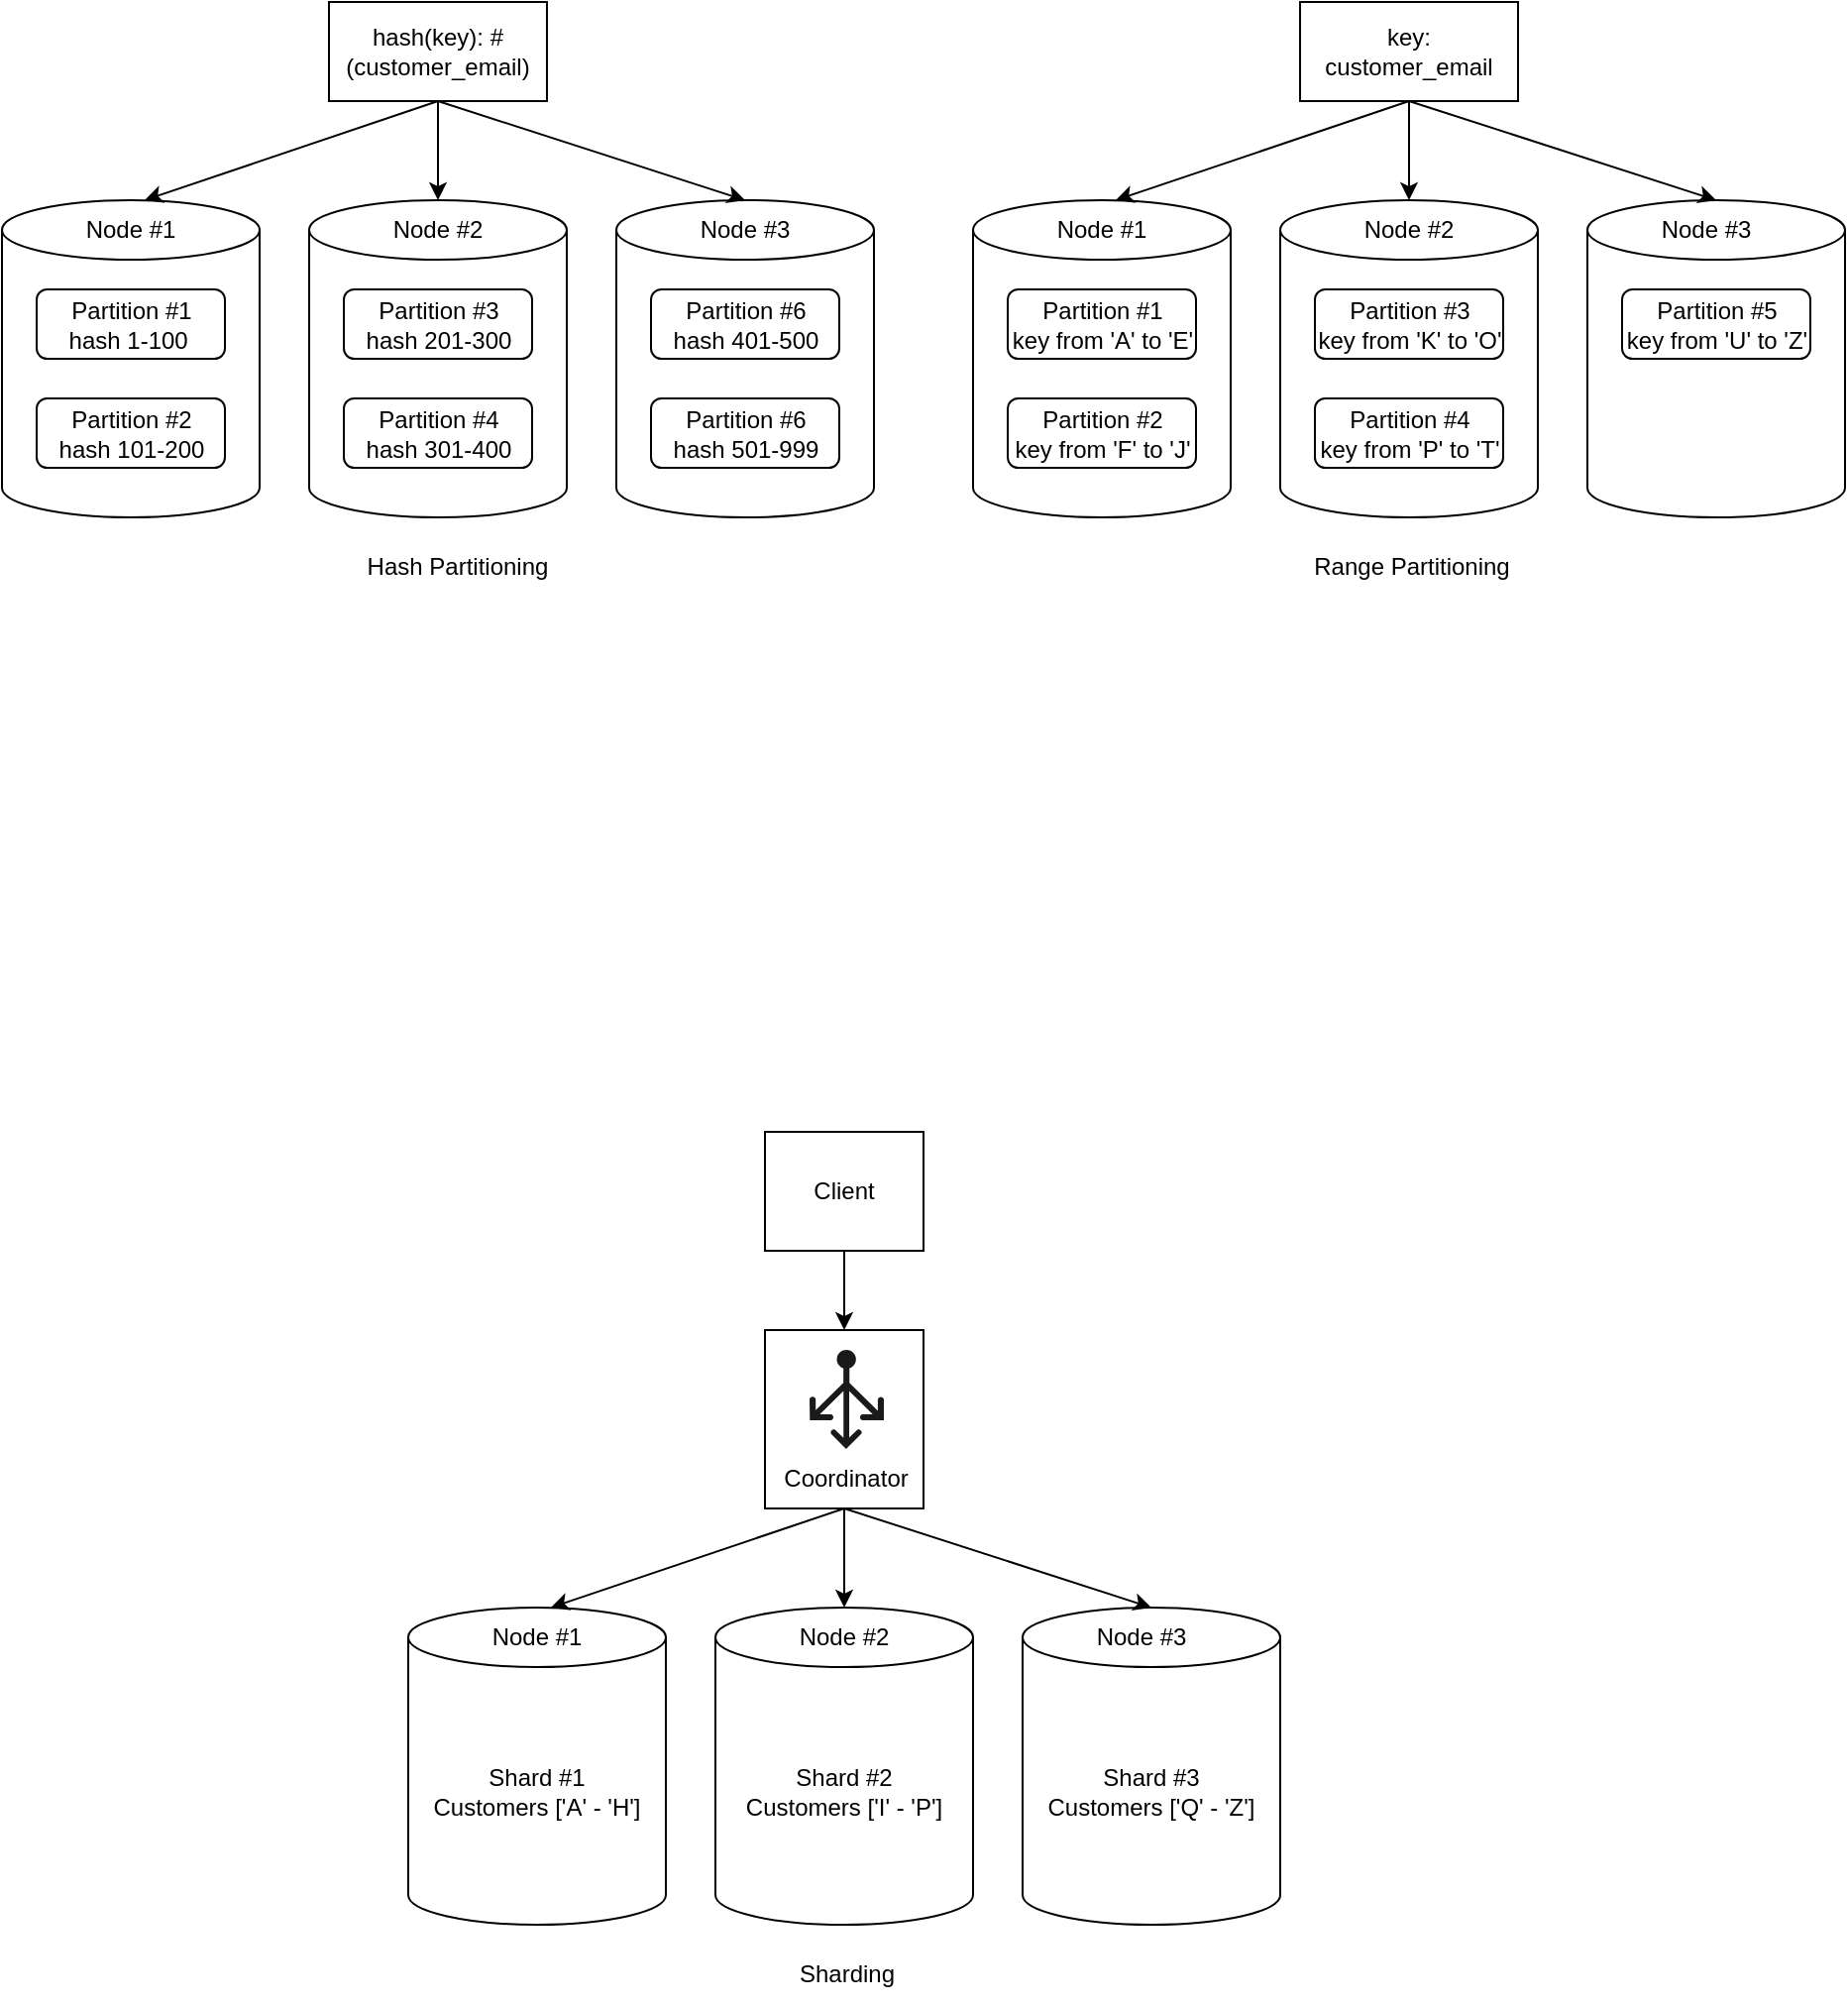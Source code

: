 <mxfile version="21.3.0" type="github">
  <diagram name="Page-1" id="3T8mIMUyTgIuzdXL4rhK">
    <mxGraphModel dx="1804" dy="445" grid="1" gridSize="10" guides="1" tooltips="1" connect="1" arrows="1" fold="1" page="1" pageScale="1" pageWidth="850" pageHeight="1100" math="0" shadow="0">
      <root>
        <mxCell id="0" />
        <mxCell id="1" parent="0" />
        <mxCell id="04vwQ_vdk3KXBg4iKfQk-81" value="" style="rounded=0;whiteSpace=wrap;html=1;" parent="1" vertex="1">
          <mxGeometry x="-75" y="1250" width="80" height="90" as="geometry" />
        </mxCell>
        <mxCell id="04vwQ_vdk3KXBg4iKfQk-1" value="" style="shape=cylinder3;whiteSpace=wrap;html=1;boundedLbl=1;backgroundOutline=1;size=15;" parent="1" vertex="1">
          <mxGeometry x="30" y="680" width="130" height="160" as="geometry" />
        </mxCell>
        <mxCell id="04vwQ_vdk3KXBg4iKfQk-4" value="Partition #1&lt;br&gt;key from &#39;A&#39; to &#39;E&#39;" style="rounded=1;whiteSpace=wrap;html=1;" parent="1" vertex="1">
          <mxGeometry x="47.5" y="725" width="95" height="35" as="geometry" />
        </mxCell>
        <mxCell id="04vwQ_vdk3KXBg4iKfQk-9" value="key: customer_email" style="rounded=0;whiteSpace=wrap;html=1;" parent="1" vertex="1">
          <mxGeometry x="195" y="580" width="110" height="50" as="geometry" />
        </mxCell>
        <mxCell id="04vwQ_vdk3KXBg4iKfQk-10" value="Partition #2&lt;br&gt;key from &#39;F&#39; to &#39;J&#39;" style="rounded=1;whiteSpace=wrap;html=1;" parent="1" vertex="1">
          <mxGeometry x="47.5" y="780" width="95" height="35" as="geometry" />
        </mxCell>
        <mxCell id="04vwQ_vdk3KXBg4iKfQk-11" value="" style="shape=cylinder3;whiteSpace=wrap;html=1;boundedLbl=1;backgroundOutline=1;size=15;" parent="1" vertex="1">
          <mxGeometry x="185" y="680" width="130" height="160" as="geometry" />
        </mxCell>
        <mxCell id="04vwQ_vdk3KXBg4iKfQk-12" value="Partition #3&lt;br&gt;key from &#39;K&#39; to &#39;O&#39;" style="rounded=1;whiteSpace=wrap;html=1;" parent="1" vertex="1">
          <mxGeometry x="202.5" y="725" width="95" height="35" as="geometry" />
        </mxCell>
        <mxCell id="04vwQ_vdk3KXBg4iKfQk-13" value="Partition #4&lt;br&gt;key from &#39;P&#39; to &#39;T&#39;" style="rounded=1;whiteSpace=wrap;html=1;" parent="1" vertex="1">
          <mxGeometry x="202.5" y="780" width="95" height="35" as="geometry" />
        </mxCell>
        <mxCell id="04vwQ_vdk3KXBg4iKfQk-14" value="" style="shape=cylinder3;whiteSpace=wrap;html=1;boundedLbl=1;backgroundOutline=1;size=15;" parent="1" vertex="1">
          <mxGeometry x="340" y="680" width="130" height="160" as="geometry" />
        </mxCell>
        <mxCell id="04vwQ_vdk3KXBg4iKfQk-15" value="Partition #5&lt;br&gt;key from &#39;U&#39; to &#39;Z&#39;" style="rounded=1;whiteSpace=wrap;html=1;" parent="1" vertex="1">
          <mxGeometry x="357.5" y="725" width="95" height="35" as="geometry" />
        </mxCell>
        <mxCell id="04vwQ_vdk3KXBg4iKfQk-17" value="" style="endArrow=classic;html=1;rounded=0;exitX=0.5;exitY=1;exitDx=0;exitDy=0;entryX=0.554;entryY=0;entryDx=0;entryDy=0;entryPerimeter=0;" parent="1" source="04vwQ_vdk3KXBg4iKfQk-9" target="04vwQ_vdk3KXBg4iKfQk-1" edge="1">
          <mxGeometry width="50" height="50" relative="1" as="geometry">
            <mxPoint x="400" y="740" as="sourcePoint" />
            <mxPoint x="450" y="690" as="targetPoint" />
          </mxGeometry>
        </mxCell>
        <mxCell id="04vwQ_vdk3KXBg4iKfQk-18" value="" style="endArrow=classic;html=1;rounded=0;exitX=0.5;exitY=1;exitDx=0;exitDy=0;" parent="1" source="04vwQ_vdk3KXBg4iKfQk-9" target="04vwQ_vdk3KXBg4iKfQk-11" edge="1">
          <mxGeometry width="50" height="50" relative="1" as="geometry">
            <mxPoint x="260" y="640" as="sourcePoint" />
            <mxPoint x="112" y="690" as="targetPoint" />
          </mxGeometry>
        </mxCell>
        <mxCell id="04vwQ_vdk3KXBg4iKfQk-19" value="" style="endArrow=classic;html=1;rounded=0;exitX=0.5;exitY=1;exitDx=0;exitDy=0;entryX=0.5;entryY=0;entryDx=0;entryDy=0;entryPerimeter=0;" parent="1" source="04vwQ_vdk3KXBg4iKfQk-9" target="04vwQ_vdk3KXBg4iKfQk-14" edge="1">
          <mxGeometry width="50" height="50" relative="1" as="geometry">
            <mxPoint x="260" y="640" as="sourcePoint" />
            <mxPoint x="260" y="690" as="targetPoint" />
          </mxGeometry>
        </mxCell>
        <mxCell id="04vwQ_vdk3KXBg4iKfQk-43" value="" style="shape=cylinder3;whiteSpace=wrap;html=1;boundedLbl=1;backgroundOutline=1;size=15;" parent="1" vertex="1">
          <mxGeometry x="-460" y="680" width="130" height="160" as="geometry" />
        </mxCell>
        <mxCell id="04vwQ_vdk3KXBg4iKfQk-44" value="Partition #1&lt;br&gt;hash 1-100&amp;nbsp;" style="rounded=1;whiteSpace=wrap;html=1;" parent="1" vertex="1">
          <mxGeometry x="-442.5" y="725" width="95" height="35" as="geometry" />
        </mxCell>
        <mxCell id="04vwQ_vdk3KXBg4iKfQk-45" value="hash(key): #(customer_email)" style="rounded=0;whiteSpace=wrap;html=1;" parent="1" vertex="1">
          <mxGeometry x="-295" y="580" width="110" height="50" as="geometry" />
        </mxCell>
        <mxCell id="04vwQ_vdk3KXBg4iKfQk-46" value="Partition #2&lt;br&gt;hash 101-200" style="rounded=1;whiteSpace=wrap;html=1;" parent="1" vertex="1">
          <mxGeometry x="-442.5" y="780" width="95" height="35" as="geometry" />
        </mxCell>
        <mxCell id="04vwQ_vdk3KXBg4iKfQk-47" value="" style="shape=cylinder3;whiteSpace=wrap;html=1;boundedLbl=1;backgroundOutline=1;size=15;" parent="1" vertex="1">
          <mxGeometry x="-305" y="680" width="130" height="160" as="geometry" />
        </mxCell>
        <mxCell id="04vwQ_vdk3KXBg4iKfQk-48" value="Partition #3&lt;br&gt;hash 201-300" style="rounded=1;whiteSpace=wrap;html=1;" parent="1" vertex="1">
          <mxGeometry x="-287.5" y="725" width="95" height="35" as="geometry" />
        </mxCell>
        <mxCell id="04vwQ_vdk3KXBg4iKfQk-49" value="Partition #4&lt;br&gt;hash 301-400" style="rounded=1;whiteSpace=wrap;html=1;" parent="1" vertex="1">
          <mxGeometry x="-287.5" y="780" width="95" height="35" as="geometry" />
        </mxCell>
        <mxCell id="04vwQ_vdk3KXBg4iKfQk-50" value="" style="shape=cylinder3;whiteSpace=wrap;html=1;boundedLbl=1;backgroundOutline=1;size=15;" parent="1" vertex="1">
          <mxGeometry x="-150" y="680" width="130" height="160" as="geometry" />
        </mxCell>
        <mxCell id="04vwQ_vdk3KXBg4iKfQk-51" value="Partition #6&lt;br style=&quot;border-color: var(--border-color);&quot;&gt;hash 401-500" style="rounded=1;whiteSpace=wrap;html=1;" parent="1" vertex="1">
          <mxGeometry x="-132.5" y="725" width="95" height="35" as="geometry" />
        </mxCell>
        <mxCell id="04vwQ_vdk3KXBg4iKfQk-52" value="" style="endArrow=classic;html=1;rounded=0;exitX=0.5;exitY=1;exitDx=0;exitDy=0;entryX=0.554;entryY=0;entryDx=0;entryDy=0;entryPerimeter=0;" parent="1" source="04vwQ_vdk3KXBg4iKfQk-45" target="04vwQ_vdk3KXBg4iKfQk-43" edge="1">
          <mxGeometry width="50" height="50" relative="1" as="geometry">
            <mxPoint x="-90" y="740" as="sourcePoint" />
            <mxPoint x="-40" y="690" as="targetPoint" />
          </mxGeometry>
        </mxCell>
        <mxCell id="04vwQ_vdk3KXBg4iKfQk-53" value="" style="endArrow=classic;html=1;rounded=0;exitX=0.5;exitY=1;exitDx=0;exitDy=0;" parent="1" source="04vwQ_vdk3KXBg4iKfQk-45" target="04vwQ_vdk3KXBg4iKfQk-47" edge="1">
          <mxGeometry width="50" height="50" relative="1" as="geometry">
            <mxPoint x="-230" y="640" as="sourcePoint" />
            <mxPoint x="-378" y="690" as="targetPoint" />
          </mxGeometry>
        </mxCell>
        <mxCell id="04vwQ_vdk3KXBg4iKfQk-54" value="" style="endArrow=classic;html=1;rounded=0;exitX=0.5;exitY=1;exitDx=0;exitDy=0;entryX=0.5;entryY=0;entryDx=0;entryDy=0;entryPerimeter=0;" parent="1" source="04vwQ_vdk3KXBg4iKfQk-45" target="04vwQ_vdk3KXBg4iKfQk-50" edge="1">
          <mxGeometry width="50" height="50" relative="1" as="geometry">
            <mxPoint x="-230" y="640" as="sourcePoint" />
            <mxPoint x="-230" y="690" as="targetPoint" />
          </mxGeometry>
        </mxCell>
        <mxCell id="04vwQ_vdk3KXBg4iKfQk-55" value="Partition #6&lt;br&gt;hash 501-999" style="rounded=1;whiteSpace=wrap;html=1;" parent="1" vertex="1">
          <mxGeometry x="-132.5" y="780" width="95" height="35" as="geometry" />
        </mxCell>
        <mxCell id="04vwQ_vdk3KXBg4iKfQk-56" value="Node #1" style="text;html=1;strokeColor=none;fillColor=none;align=center;verticalAlign=middle;whiteSpace=wrap;rounded=0;" parent="1" vertex="1">
          <mxGeometry x="65" y="680" width="60" height="30" as="geometry" />
        </mxCell>
        <mxCell id="04vwQ_vdk3KXBg4iKfQk-57" value="Node #2" style="text;html=1;strokeColor=none;fillColor=none;align=center;verticalAlign=middle;whiteSpace=wrap;rounded=0;" parent="1" vertex="1">
          <mxGeometry x="220" y="680" width="60" height="30" as="geometry" />
        </mxCell>
        <mxCell id="04vwQ_vdk3KXBg4iKfQk-58" value="Node #3" style="text;html=1;strokeColor=none;fillColor=none;align=center;verticalAlign=middle;whiteSpace=wrap;rounded=0;" parent="1" vertex="1">
          <mxGeometry x="370" y="680" width="60" height="30" as="geometry" />
        </mxCell>
        <mxCell id="04vwQ_vdk3KXBg4iKfQk-59" value="Node #1" style="text;html=1;strokeColor=none;fillColor=none;align=center;verticalAlign=middle;whiteSpace=wrap;rounded=0;" parent="1" vertex="1">
          <mxGeometry x="-425" y="680" width="60" height="30" as="geometry" />
        </mxCell>
        <mxCell id="04vwQ_vdk3KXBg4iKfQk-60" value="Node #2" style="text;html=1;strokeColor=none;fillColor=none;align=center;verticalAlign=middle;whiteSpace=wrap;rounded=0;" parent="1" vertex="1">
          <mxGeometry x="-270" y="680" width="60" height="30" as="geometry" />
        </mxCell>
        <mxCell id="04vwQ_vdk3KXBg4iKfQk-61" value="Node #3" style="text;html=1;strokeColor=none;fillColor=none;align=center;verticalAlign=middle;whiteSpace=wrap;rounded=0;" parent="1" vertex="1">
          <mxGeometry x="-115" y="680" width="60" height="30" as="geometry" />
        </mxCell>
        <mxCell id="04vwQ_vdk3KXBg4iKfQk-62" value="Hash Partitioning" style="text;html=1;strokeColor=none;fillColor=none;align=center;verticalAlign=middle;whiteSpace=wrap;rounded=0;" parent="1" vertex="1">
          <mxGeometry x="-280" y="850" width="100" height="30" as="geometry" />
        </mxCell>
        <mxCell id="04vwQ_vdk3KXBg4iKfQk-63" value="Range Partitioning" style="text;html=1;strokeColor=none;fillColor=none;align=center;verticalAlign=middle;whiteSpace=wrap;rounded=0;" parent="1" vertex="1">
          <mxGeometry x="185" y="850" width="132.5" height="30" as="geometry" />
        </mxCell>
        <mxCell id="04vwQ_vdk3KXBg4iKfQk-64" value="Shard #1&lt;br style=&quot;border-color: var(--border-color);&quot;&gt;Customers [&#39;A&#39; - &#39;H&#39;]" style="shape=cylinder3;whiteSpace=wrap;html=1;boundedLbl=1;backgroundOutline=1;size=15;" parent="1" vertex="1">
          <mxGeometry x="-255" y="1390" width="130" height="160" as="geometry" />
        </mxCell>
        <mxCell id="04vwQ_vdk3KXBg4iKfQk-68" value="Shard #2&lt;br style=&quot;border-color: var(--border-color);&quot;&gt;Customers [&#39;I&#39; - &#39;P&#39;]" style="shape=cylinder3;whiteSpace=wrap;html=1;boundedLbl=1;backgroundOutline=1;size=15;" parent="1" vertex="1">
          <mxGeometry x="-100" y="1390" width="130" height="160" as="geometry" />
        </mxCell>
        <mxCell id="04vwQ_vdk3KXBg4iKfQk-71" value="Shard #3&lt;br style=&quot;border-color: var(--border-color);&quot;&gt;Customers [&#39;Q&#39; - &#39;Z&#39;]" style="shape=cylinder3;whiteSpace=wrap;html=1;boundedLbl=1;backgroundOutline=1;size=15;" parent="1" vertex="1">
          <mxGeometry x="55" y="1390" width="130" height="160" as="geometry" />
        </mxCell>
        <mxCell id="04vwQ_vdk3KXBg4iKfQk-73" value="" style="endArrow=classic;html=1;rounded=0;exitX=0.5;exitY=1;exitDx=0;exitDy=0;entryX=0.554;entryY=0;entryDx=0;entryDy=0;entryPerimeter=0;" parent="1" target="04vwQ_vdk3KXBg4iKfQk-64" edge="1">
          <mxGeometry width="50" height="50" relative="1" as="geometry">
            <mxPoint x="-35" y="1340" as="sourcePoint" />
            <mxPoint x="165" y="1400" as="targetPoint" />
          </mxGeometry>
        </mxCell>
        <mxCell id="04vwQ_vdk3KXBg4iKfQk-74" value="" style="endArrow=classic;html=1;rounded=0;exitX=0.5;exitY=1;exitDx=0;exitDy=0;" parent="1" target="04vwQ_vdk3KXBg4iKfQk-68" edge="1">
          <mxGeometry width="50" height="50" relative="1" as="geometry">
            <mxPoint x="-35" y="1340" as="sourcePoint" />
            <mxPoint x="-173" y="1400" as="targetPoint" />
          </mxGeometry>
        </mxCell>
        <mxCell id="04vwQ_vdk3KXBg4iKfQk-75" value="" style="endArrow=classic;html=1;rounded=0;exitX=0.5;exitY=1;exitDx=0;exitDy=0;entryX=0.5;entryY=0;entryDx=0;entryDy=0;entryPerimeter=0;" parent="1" target="04vwQ_vdk3KXBg4iKfQk-71" edge="1">
          <mxGeometry width="50" height="50" relative="1" as="geometry">
            <mxPoint x="-35" y="1340" as="sourcePoint" />
            <mxPoint x="-25" y="1400" as="targetPoint" />
          </mxGeometry>
        </mxCell>
        <mxCell id="04vwQ_vdk3KXBg4iKfQk-76" value="Node #1" style="text;html=1;strokeColor=none;fillColor=none;align=center;verticalAlign=middle;whiteSpace=wrap;rounded=0;" parent="1" vertex="1">
          <mxGeometry x="-220" y="1390" width="60" height="30" as="geometry" />
        </mxCell>
        <mxCell id="04vwQ_vdk3KXBg4iKfQk-77" value="Node #2" style="text;html=1;strokeColor=none;fillColor=none;align=center;verticalAlign=middle;whiteSpace=wrap;rounded=0;" parent="1" vertex="1">
          <mxGeometry x="-65" y="1390" width="60" height="30" as="geometry" />
        </mxCell>
        <mxCell id="04vwQ_vdk3KXBg4iKfQk-78" value="Node #3" style="text;html=1;strokeColor=none;fillColor=none;align=center;verticalAlign=middle;whiteSpace=wrap;rounded=0;" parent="1" vertex="1">
          <mxGeometry x="85" y="1390" width="60" height="30" as="geometry" />
        </mxCell>
        <mxCell id="04vwQ_vdk3KXBg4iKfQk-79" value="Sharding" style="text;html=1;strokeColor=none;fillColor=none;align=center;verticalAlign=middle;whiteSpace=wrap;rounded=0;" parent="1" vertex="1">
          <mxGeometry x="-100" y="1560" width="132.5" height="30" as="geometry" />
        </mxCell>
        <mxCell id="04vwQ_vdk3KXBg4iKfQk-80" value="" style="verticalLabelPosition=bottom;html=1;verticalAlign=top;align=center;strokeColor=none;fillColor=#1A1A1A;shape=mxgraph.azure.load_balancer_generic;pointerEvents=1;" parent="1" vertex="1">
          <mxGeometry x="-52.5" y="1260" width="37.5" height="50" as="geometry" />
        </mxCell>
        <mxCell id="04vwQ_vdk3KXBg4iKfQk-82" value="Coordinator" style="text;html=1;strokeColor=none;fillColor=none;align=center;verticalAlign=middle;whiteSpace=wrap;rounded=0;" parent="1" vertex="1">
          <mxGeometry x="-64" y="1310" width="60" height="30" as="geometry" />
        </mxCell>
        <mxCell id="04vwQ_vdk3KXBg4iKfQk-83" value="Client" style="rounded=0;whiteSpace=wrap;html=1;" parent="1" vertex="1">
          <mxGeometry x="-75" y="1150" width="80" height="60" as="geometry" />
        </mxCell>
        <mxCell id="04vwQ_vdk3KXBg4iKfQk-84" value="" style="endArrow=classic;html=1;rounded=0;exitX=0.5;exitY=1;exitDx=0;exitDy=0;entryX=0.5;entryY=0;entryDx=0;entryDy=0;" parent="1" source="04vwQ_vdk3KXBg4iKfQk-83" target="04vwQ_vdk3KXBg4iKfQk-81" edge="1">
          <mxGeometry width="50" height="50" relative="1" as="geometry">
            <mxPoint x="-55" y="1320" as="sourcePoint" />
            <mxPoint x="-5" y="1270" as="targetPoint" />
          </mxGeometry>
        </mxCell>
      </root>
    </mxGraphModel>
  </diagram>
</mxfile>
